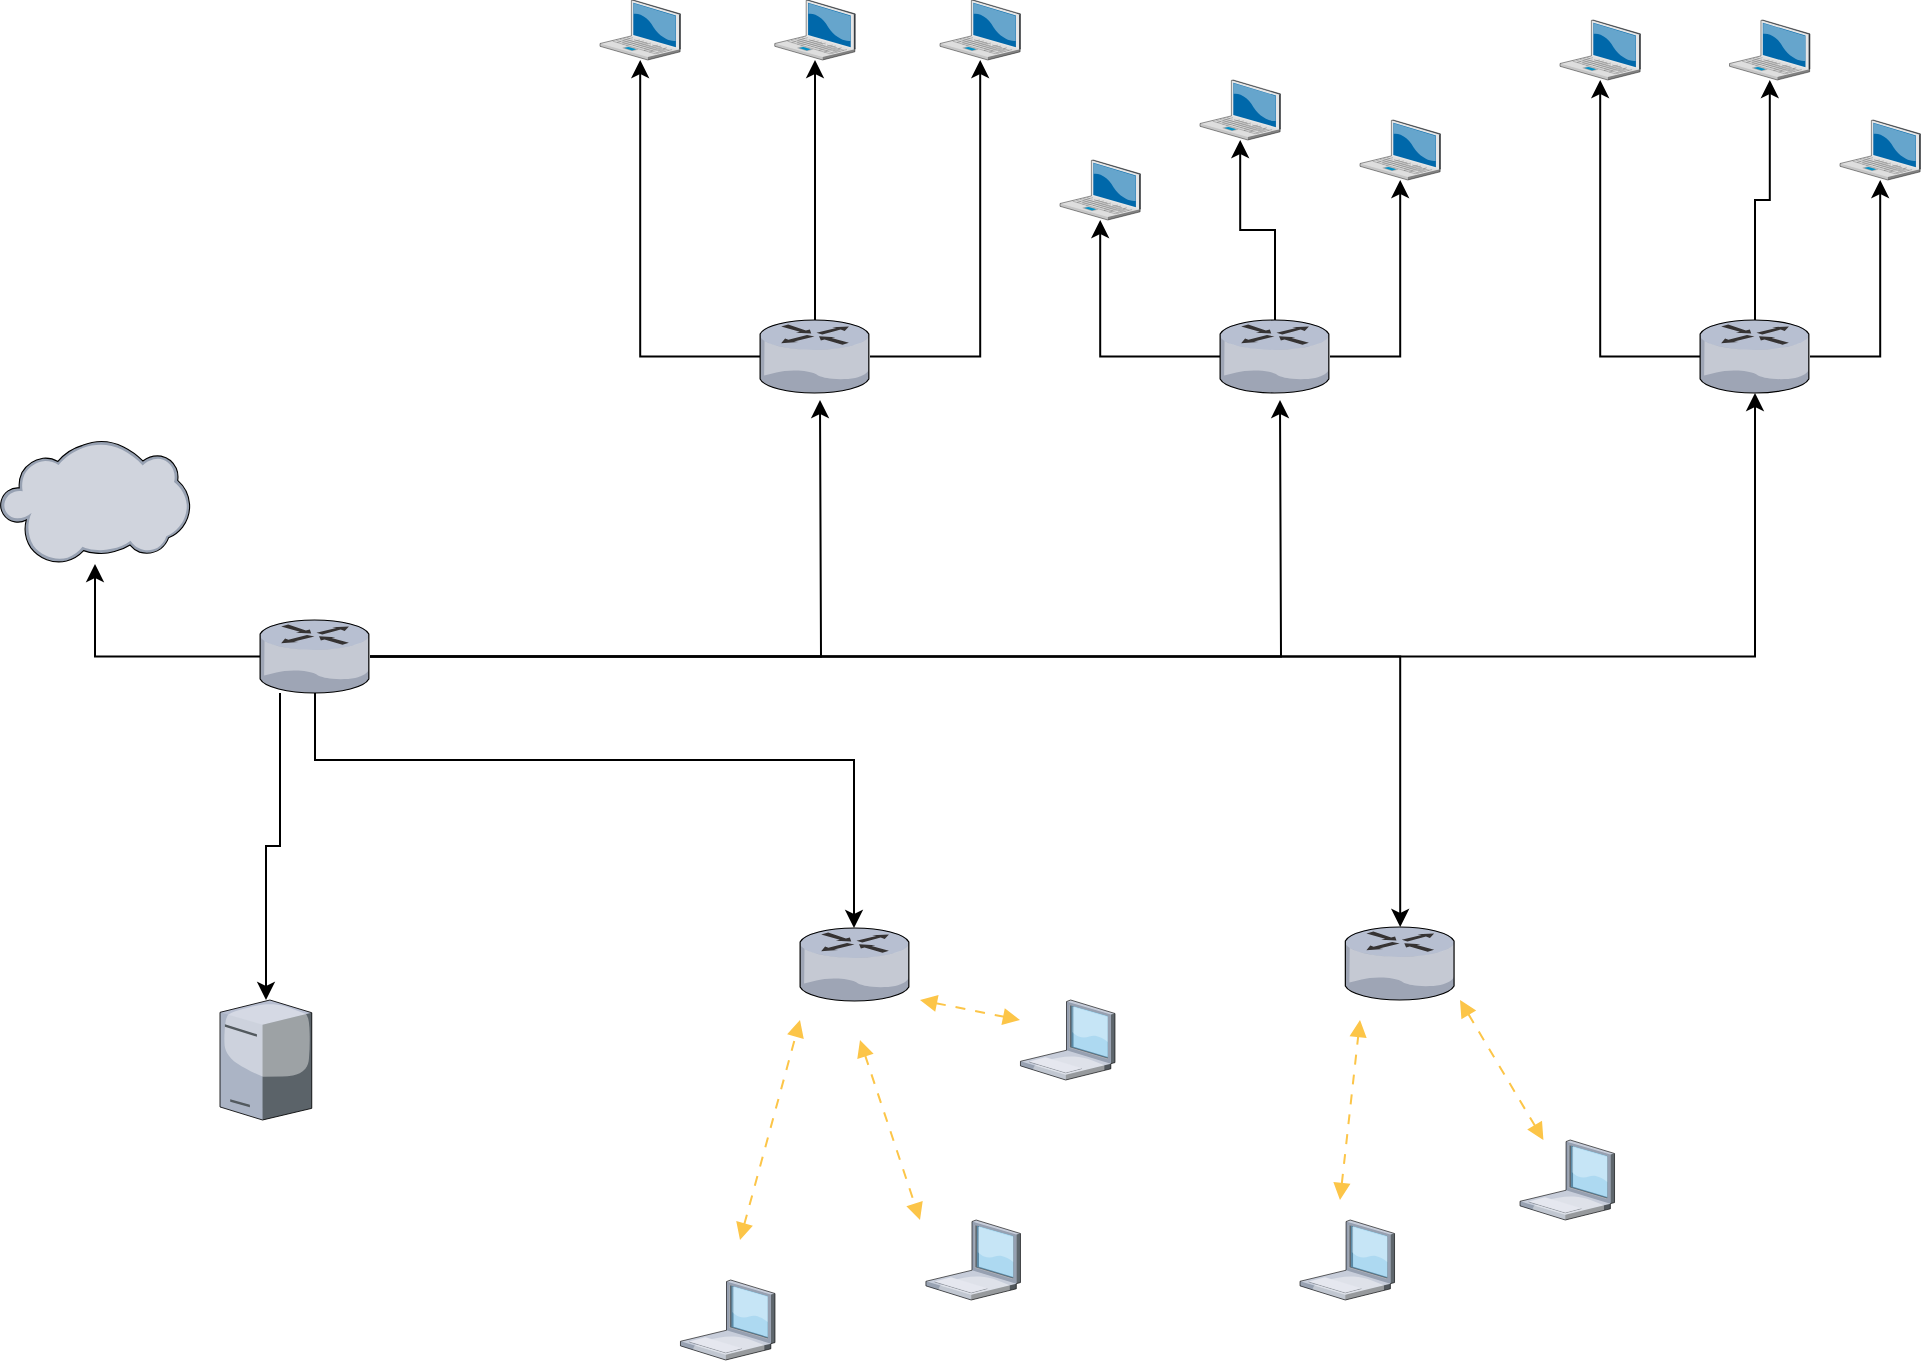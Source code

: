<mxfile version="13.6.2" type="github">
  <diagram name="Page-1" id="822b0af5-4adb-64df-f703-e8dfc1f81529">
    <mxGraphModel dx="1113" dy="642" grid="1" gridSize="10" guides="1" tooltips="1" connect="1" arrows="1" fold="1" page="1" pageScale="1" pageWidth="1100" pageHeight="850" background="#ffffff" math="0" shadow="0">
      <root>
        <mxCell id="0" />
        <mxCell id="1" parent="0" />
        <mxCell id="yKmip7AhmHxL8dwArh6h-2" value="" style="verticalLabelPosition=bottom;aspect=fixed;html=1;verticalAlign=top;strokeColor=none;align=center;outlineConnect=0;shape=mxgraph.citrix.cloud;" vertex="1" parent="1">
          <mxGeometry x="70" y="280" width="95" height="62" as="geometry" />
        </mxCell>
        <mxCell id="yKmip7AhmHxL8dwArh6h-23" style="edgeStyle=orthogonalEdgeStyle;rounded=0;orthogonalLoop=1;jettySize=auto;html=1;" edge="1" parent="1" source="yKmip7AhmHxL8dwArh6h-3">
          <mxGeometry relative="1" as="geometry">
            <mxPoint x="480" y="260" as="targetPoint" />
          </mxGeometry>
        </mxCell>
        <mxCell id="yKmip7AhmHxL8dwArh6h-24" style="edgeStyle=orthogonalEdgeStyle;rounded=0;orthogonalLoop=1;jettySize=auto;html=1;" edge="1" parent="1" source="yKmip7AhmHxL8dwArh6h-3">
          <mxGeometry relative="1" as="geometry">
            <mxPoint x="710" y="260" as="targetPoint" />
          </mxGeometry>
        </mxCell>
        <mxCell id="yKmip7AhmHxL8dwArh6h-25" style="edgeStyle=orthogonalEdgeStyle;rounded=0;orthogonalLoop=1;jettySize=auto;html=1;" edge="1" parent="1" source="yKmip7AhmHxL8dwArh6h-3" target="yKmip7AhmHxL8dwArh6h-7">
          <mxGeometry relative="1" as="geometry" />
        </mxCell>
        <mxCell id="yKmip7AhmHxL8dwArh6h-27" style="edgeStyle=orthogonalEdgeStyle;rounded=0;orthogonalLoop=1;jettySize=auto;html=1;" edge="1" parent="1" source="yKmip7AhmHxL8dwArh6h-3" target="yKmip7AhmHxL8dwArh6h-4">
          <mxGeometry relative="1" as="geometry">
            <Array as="points">
              <mxPoint x="210" y="483" />
              <mxPoint x="203" y="483" />
            </Array>
          </mxGeometry>
        </mxCell>
        <mxCell id="yKmip7AhmHxL8dwArh6h-28" style="edgeStyle=orthogonalEdgeStyle;rounded=0;orthogonalLoop=1;jettySize=auto;html=1;" edge="1" parent="1" source="yKmip7AhmHxL8dwArh6h-3" target="yKmip7AhmHxL8dwArh6h-2">
          <mxGeometry relative="1" as="geometry" />
        </mxCell>
        <mxCell id="yKmip7AhmHxL8dwArh6h-31" style="edgeStyle=orthogonalEdgeStyle;rounded=0;orthogonalLoop=1;jettySize=auto;html=1;" edge="1" parent="1" source="yKmip7AhmHxL8dwArh6h-3" target="yKmip7AhmHxL8dwArh6h-30">
          <mxGeometry relative="1" as="geometry" />
        </mxCell>
        <mxCell id="yKmip7AhmHxL8dwArh6h-58" style="edgeStyle=orthogonalEdgeStyle;rounded=0;orthogonalLoop=1;jettySize=auto;html=1;" edge="1" parent="1" source="yKmip7AhmHxL8dwArh6h-3" target="yKmip7AhmHxL8dwArh6h-29">
          <mxGeometry relative="1" as="geometry">
            <Array as="points">
              <mxPoint x="227" y="440" />
              <mxPoint x="497" y="440" />
            </Array>
          </mxGeometry>
        </mxCell>
        <mxCell id="yKmip7AhmHxL8dwArh6h-3" value="" style="verticalLabelPosition=bottom;aspect=fixed;html=1;verticalAlign=top;strokeColor=none;align=center;outlineConnect=0;shape=mxgraph.citrix.router;" vertex="1" parent="1">
          <mxGeometry x="200" y="370" width="55" height="36.5" as="geometry" />
        </mxCell>
        <mxCell id="yKmip7AhmHxL8dwArh6h-4" value="" style="verticalLabelPosition=bottom;aspect=fixed;html=1;verticalAlign=top;strokeColor=none;align=center;outlineConnect=0;shape=mxgraph.citrix.license_server;" vertex="1" parent="1">
          <mxGeometry x="180" y="560" width="45.88" height="60" as="geometry" />
        </mxCell>
        <mxCell id="yKmip7AhmHxL8dwArh6h-20" style="edgeStyle=orthogonalEdgeStyle;rounded=0;orthogonalLoop=1;jettySize=auto;html=1;" edge="1" parent="1" source="yKmip7AhmHxL8dwArh6h-5" target="yKmip7AhmHxL8dwArh6h-8">
          <mxGeometry relative="1" as="geometry" />
        </mxCell>
        <mxCell id="yKmip7AhmHxL8dwArh6h-21" style="edgeStyle=orthogonalEdgeStyle;rounded=0;orthogonalLoop=1;jettySize=auto;html=1;" edge="1" parent="1" source="yKmip7AhmHxL8dwArh6h-5" target="yKmip7AhmHxL8dwArh6h-9">
          <mxGeometry relative="1" as="geometry" />
        </mxCell>
        <mxCell id="yKmip7AhmHxL8dwArh6h-22" style="edgeStyle=orthogonalEdgeStyle;rounded=0;orthogonalLoop=1;jettySize=auto;html=1;" edge="1" parent="1" source="yKmip7AhmHxL8dwArh6h-5" target="yKmip7AhmHxL8dwArh6h-10">
          <mxGeometry relative="1" as="geometry" />
        </mxCell>
        <mxCell id="yKmip7AhmHxL8dwArh6h-5" value="" style="verticalLabelPosition=bottom;aspect=fixed;html=1;verticalAlign=top;strokeColor=none;align=center;outlineConnect=0;shape=mxgraph.citrix.router;" vertex="1" parent="1">
          <mxGeometry x="450" y="220" width="55" height="36.5" as="geometry" />
        </mxCell>
        <mxCell id="yKmip7AhmHxL8dwArh6h-59" style="edgeStyle=orthogonalEdgeStyle;rounded=0;orthogonalLoop=1;jettySize=auto;html=1;" edge="1" parent="1" source="yKmip7AhmHxL8dwArh6h-6" target="yKmip7AhmHxL8dwArh6h-13">
          <mxGeometry relative="1" as="geometry" />
        </mxCell>
        <mxCell id="yKmip7AhmHxL8dwArh6h-60" style="edgeStyle=orthogonalEdgeStyle;rounded=0;orthogonalLoop=1;jettySize=auto;html=1;" edge="1" parent="1" source="yKmip7AhmHxL8dwArh6h-6" target="yKmip7AhmHxL8dwArh6h-12">
          <mxGeometry relative="1" as="geometry" />
        </mxCell>
        <mxCell id="yKmip7AhmHxL8dwArh6h-61" style="edgeStyle=orthogonalEdgeStyle;rounded=0;orthogonalLoop=1;jettySize=auto;html=1;" edge="1" parent="1" source="yKmip7AhmHxL8dwArh6h-6" target="yKmip7AhmHxL8dwArh6h-11">
          <mxGeometry relative="1" as="geometry" />
        </mxCell>
        <mxCell id="yKmip7AhmHxL8dwArh6h-6" value="" style="verticalLabelPosition=bottom;aspect=fixed;html=1;verticalAlign=top;strokeColor=none;align=center;outlineConnect=0;shape=mxgraph.citrix.router;" vertex="1" parent="1">
          <mxGeometry x="680" y="220" width="55" height="36.5" as="geometry" />
        </mxCell>
        <mxCell id="yKmip7AhmHxL8dwArh6h-64" style="edgeStyle=orthogonalEdgeStyle;rounded=0;orthogonalLoop=1;jettySize=auto;html=1;" edge="1" parent="1" source="yKmip7AhmHxL8dwArh6h-7" target="yKmip7AhmHxL8dwArh6h-15">
          <mxGeometry relative="1" as="geometry" />
        </mxCell>
        <mxCell id="yKmip7AhmHxL8dwArh6h-65" style="edgeStyle=orthogonalEdgeStyle;rounded=0;orthogonalLoop=1;jettySize=auto;html=1;" edge="1" parent="1" source="yKmip7AhmHxL8dwArh6h-7" target="yKmip7AhmHxL8dwArh6h-16">
          <mxGeometry relative="1" as="geometry" />
        </mxCell>
        <mxCell id="yKmip7AhmHxL8dwArh6h-7" value="" style="verticalLabelPosition=bottom;aspect=fixed;html=1;verticalAlign=top;strokeColor=none;align=center;outlineConnect=0;shape=mxgraph.citrix.router;" vertex="1" parent="1">
          <mxGeometry x="920" y="220" width="55" height="36.5" as="geometry" />
        </mxCell>
        <mxCell id="yKmip7AhmHxL8dwArh6h-8" value="" style="verticalLabelPosition=bottom;aspect=fixed;html=1;verticalAlign=top;strokeColor=none;align=center;outlineConnect=0;shape=mxgraph.citrix.laptop_2;" vertex="1" parent="1">
          <mxGeometry x="370" y="60" width="40.23" height="30" as="geometry" />
        </mxCell>
        <mxCell id="yKmip7AhmHxL8dwArh6h-9" value="" style="verticalLabelPosition=bottom;aspect=fixed;html=1;verticalAlign=top;strokeColor=none;align=center;outlineConnect=0;shape=mxgraph.citrix.laptop_2;" vertex="1" parent="1">
          <mxGeometry x="457.39" y="60" width="40.23" height="30" as="geometry" />
        </mxCell>
        <mxCell id="yKmip7AhmHxL8dwArh6h-10" value="" style="verticalLabelPosition=bottom;aspect=fixed;html=1;verticalAlign=top;strokeColor=none;align=center;outlineConnect=0;shape=mxgraph.citrix.laptop_2;" vertex="1" parent="1">
          <mxGeometry x="540" y="60" width="40.23" height="30" as="geometry" />
        </mxCell>
        <mxCell id="yKmip7AhmHxL8dwArh6h-11" value="" style="verticalLabelPosition=bottom;aspect=fixed;html=1;verticalAlign=top;strokeColor=none;align=center;outlineConnect=0;shape=mxgraph.citrix.laptop_2;" vertex="1" parent="1">
          <mxGeometry x="600" y="140" width="40.23" height="30" as="geometry" />
        </mxCell>
        <mxCell id="yKmip7AhmHxL8dwArh6h-12" value="" style="verticalLabelPosition=bottom;aspect=fixed;html=1;verticalAlign=top;strokeColor=none;align=center;outlineConnect=0;shape=mxgraph.citrix.laptop_2;" vertex="1" parent="1">
          <mxGeometry x="670" y="100" width="40.23" height="30" as="geometry" />
        </mxCell>
        <mxCell id="yKmip7AhmHxL8dwArh6h-13" value="" style="verticalLabelPosition=bottom;aspect=fixed;html=1;verticalAlign=top;strokeColor=none;align=center;outlineConnect=0;shape=mxgraph.citrix.laptop_2;" vertex="1" parent="1">
          <mxGeometry x="750" y="120" width="40.23" height="30" as="geometry" />
        </mxCell>
        <mxCell id="yKmip7AhmHxL8dwArh6h-15" value="" style="verticalLabelPosition=bottom;aspect=fixed;html=1;verticalAlign=top;strokeColor=none;align=center;outlineConnect=0;shape=mxgraph.citrix.laptop_2;" vertex="1" parent="1">
          <mxGeometry x="934.77" y="70" width="40.23" height="30" as="geometry" />
        </mxCell>
        <mxCell id="yKmip7AhmHxL8dwArh6h-16" value="" style="verticalLabelPosition=bottom;aspect=fixed;html=1;verticalAlign=top;strokeColor=none;align=center;outlineConnect=0;shape=mxgraph.citrix.laptop_2;" vertex="1" parent="1">
          <mxGeometry x="990" y="120" width="40.23" height="30" as="geometry" />
        </mxCell>
        <mxCell id="yKmip7AhmHxL8dwArh6h-29" value="" style="verticalLabelPosition=bottom;aspect=fixed;html=1;verticalAlign=top;strokeColor=none;align=center;outlineConnect=0;shape=mxgraph.citrix.router;" vertex="1" parent="1">
          <mxGeometry x="470" y="524" width="55" height="36.5" as="geometry" />
        </mxCell>
        <mxCell id="yKmip7AhmHxL8dwArh6h-30" value="" style="verticalLabelPosition=bottom;aspect=fixed;html=1;verticalAlign=top;strokeColor=none;align=center;outlineConnect=0;shape=mxgraph.citrix.router;" vertex="1" parent="1">
          <mxGeometry x="742.61" y="523.5" width="55" height="36.5" as="geometry" />
        </mxCell>
        <mxCell id="yKmip7AhmHxL8dwArh6h-14" value="" style="verticalLabelPosition=bottom;aspect=fixed;html=1;verticalAlign=top;strokeColor=none;align=center;outlineConnect=0;shape=mxgraph.citrix.laptop_2;" vertex="1" parent="1">
          <mxGeometry x="850" y="70" width="40.23" height="30" as="geometry" />
        </mxCell>
        <mxCell id="yKmip7AhmHxL8dwArh6h-63" style="edgeStyle=orthogonalEdgeStyle;rounded=0;orthogonalLoop=1;jettySize=auto;html=1;" edge="1" parent="1" source="yKmip7AhmHxL8dwArh6h-7" target="yKmip7AhmHxL8dwArh6h-14">
          <mxGeometry relative="1" as="geometry">
            <mxPoint x="890" y="140.0" as="targetPoint" />
            <mxPoint x="920" y="238.235" as="sourcePoint" />
          </mxGeometry>
        </mxCell>
        <mxCell id="yKmip7AhmHxL8dwArh6h-66" value="" style="verticalLabelPosition=bottom;aspect=fixed;html=1;verticalAlign=top;strokeColor=none;align=center;outlineConnect=0;shape=mxgraph.citrix.laptop_1;" vertex="1" parent="1">
          <mxGeometry x="410.23" y="700" width="47.27" height="40" as="geometry" />
        </mxCell>
        <mxCell id="yKmip7AhmHxL8dwArh6h-67" value="" style="verticalLabelPosition=bottom;aspect=fixed;html=1;verticalAlign=top;strokeColor=none;align=center;outlineConnect=0;shape=mxgraph.citrix.laptop_1;" vertex="1" parent="1">
          <mxGeometry x="532.96" y="670" width="47.27" height="40" as="geometry" />
        </mxCell>
        <mxCell id="yKmip7AhmHxL8dwArh6h-68" value="" style="verticalLabelPosition=bottom;aspect=fixed;html=1;verticalAlign=top;strokeColor=none;align=center;outlineConnect=0;shape=mxgraph.citrix.laptop_1;" vertex="1" parent="1">
          <mxGeometry x="580.23" y="560" width="47.27" height="40" as="geometry" />
        </mxCell>
        <mxCell id="yKmip7AhmHxL8dwArh6h-69" value="" style="verticalLabelPosition=bottom;aspect=fixed;html=1;verticalAlign=top;strokeColor=none;align=center;outlineConnect=0;shape=mxgraph.citrix.laptop_1;" vertex="1" parent="1">
          <mxGeometry x="720" y="670" width="47.27" height="40" as="geometry" />
        </mxCell>
        <mxCell id="yKmip7AhmHxL8dwArh6h-70" value="" style="verticalLabelPosition=bottom;aspect=fixed;html=1;verticalAlign=top;strokeColor=none;align=center;outlineConnect=0;shape=mxgraph.citrix.laptop_1;" vertex="1" parent="1">
          <mxGeometry x="830" y="630" width="47.27" height="40" as="geometry" />
        </mxCell>
        <mxCell id="yKmip7AhmHxL8dwArh6h-72" value="" style="endArrow=block;html=1;startArrow=block;startFill=1;endFill=1;strokeColor=#FCC548;dashed=1;dashPattern=5 5;" edge="1" parent="1">
          <mxGeometry width="100" height="100" relative="1" as="geometry">
            <mxPoint x="500" y="580" as="sourcePoint" />
            <mxPoint x="530" y="670" as="targetPoint" />
          </mxGeometry>
        </mxCell>
        <mxCell id="yKmip7AhmHxL8dwArh6h-73" value="" style="endArrow=block;html=1;startArrow=block;startFill=1;endFill=1;strokeColor=#FCC548;dashed=1;dashPattern=5 5;" edge="1" parent="1">
          <mxGeometry width="100" height="100" relative="1" as="geometry">
            <mxPoint x="530" y="560" as="sourcePoint" />
            <mxPoint x="580" y="570" as="targetPoint" />
          </mxGeometry>
        </mxCell>
        <mxCell id="yKmip7AhmHxL8dwArh6h-74" value="" style="endArrow=block;html=1;startArrow=block;startFill=1;endFill=1;strokeColor=#FCC548;dashed=1;dashPattern=5 5;" edge="1" parent="1">
          <mxGeometry width="100" height="100" relative="1" as="geometry">
            <mxPoint x="440" y="680" as="sourcePoint" />
            <mxPoint x="470" y="570" as="targetPoint" />
          </mxGeometry>
        </mxCell>
        <mxCell id="yKmip7AhmHxL8dwArh6h-75" value="" style="endArrow=block;html=1;startArrow=block;startFill=1;endFill=1;strokeColor=#FCC548;dashed=1;dashPattern=5 5;" edge="1" parent="1">
          <mxGeometry width="100" height="100" relative="1" as="geometry">
            <mxPoint x="740" y="660" as="sourcePoint" />
            <mxPoint x="750" y="570" as="targetPoint" />
          </mxGeometry>
        </mxCell>
        <mxCell id="yKmip7AhmHxL8dwArh6h-76" value="" style="endArrow=block;html=1;startArrow=block;startFill=1;endFill=1;strokeColor=#FCC548;dashed=1;dashPattern=5 5;" edge="1" parent="1" source="yKmip7AhmHxL8dwArh6h-70">
          <mxGeometry width="100" height="100" relative="1" as="geometry">
            <mxPoint x="600" y="550" as="sourcePoint" />
            <mxPoint x="800" y="560" as="targetPoint" />
          </mxGeometry>
        </mxCell>
      </root>
    </mxGraphModel>
  </diagram>
</mxfile>
